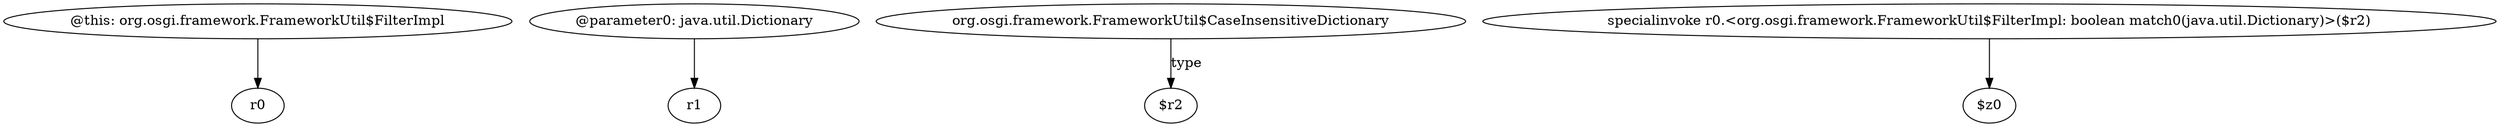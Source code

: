 digraph g {
0[label="@this: org.osgi.framework.FrameworkUtil$FilterImpl"]
1[label="r0"]
0->1[label=""]
2[label="@parameter0: java.util.Dictionary"]
3[label="r1"]
2->3[label=""]
4[label="org.osgi.framework.FrameworkUtil$CaseInsensitiveDictionary"]
5[label="$r2"]
4->5[label="type"]
6[label="specialinvoke r0.<org.osgi.framework.FrameworkUtil$FilterImpl: boolean match0(java.util.Dictionary)>($r2)"]
7[label="$z0"]
6->7[label=""]
}